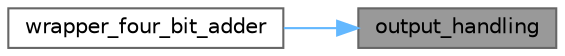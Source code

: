 digraph "output_handling"
{
 // LATEX_PDF_SIZE
  bgcolor="transparent";
  edge [fontname=Helvetica,fontsize=10,labelfontname=Helvetica,labelfontsize=10];
  node [fontname=Helvetica,fontsize=10,shape=box,height=0.2,width=0.4];
  rankdir="RL";
  Node1 [id="Node000001",label="output_handling",height=0.2,width=0.4,color="gray40", fillcolor="grey60", style="filled", fontcolor="black",tooltip=" "];
  Node1 -> Node2 [id="edge1_Node000001_Node000002",dir="back",color="steelblue1",style="solid",tooltip=" "];
  Node2 [id="Node000002",label="wrapper_four_bit_adder",height=0.2,width=0.4,color="grey40", fillcolor="white", style="filled",URL="$classwrapper__four__bit__adder.html#a26b4a009dcf9d86a147d54fb0b7df1da",tooltip=" "];
}
